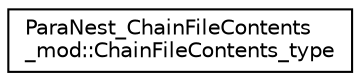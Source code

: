 digraph "Graphical Class Hierarchy"
{
 // LATEX_PDF_SIZE
  edge [fontname="Helvetica",fontsize="10",labelfontname="Helvetica",labelfontsize="10"];
  node [fontname="Helvetica",fontsize="10",shape=record];
  rankdir="LR";
  Node0 [label="ParaNest_ChainFileContents\l_mod::ChainFileContents_type",height=0.2,width=0.4,color="black", fillcolor="white", style="filled",URL="$structParaNest__ChainFileContents__mod_1_1ChainFileContents__type.html",tooltip=" "];
}
